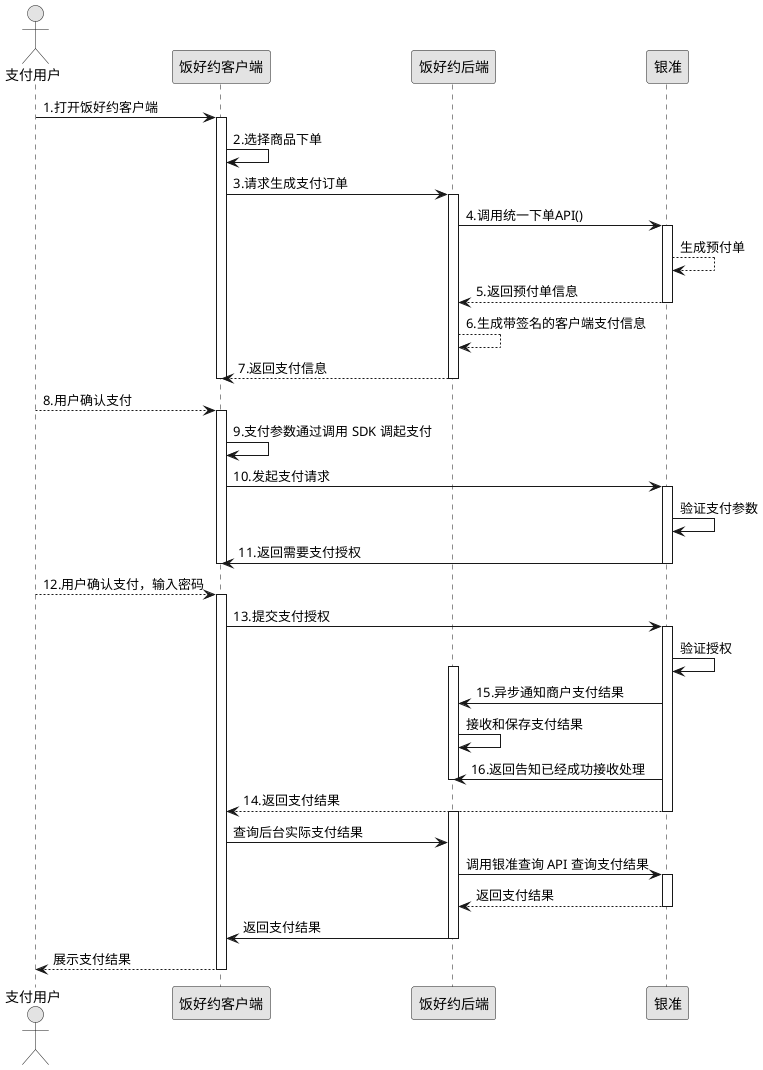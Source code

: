 @startuml
skinparam monochrome true
actor 支付用户
participant "饭好约客户端" as A
participant "饭好约后端" as B
participant "银准" as C
支付用户 -> A: 1.打开饭好约客户端
activate A
A -> A: 2.选择商品下单
A -> B: 3.请求生成支付订单
activate B
B -> C: 4.调用统一下单API()
activate C
C --> C: 生成预付单
C --> B: 5.返回预付单信息
deactivate C
B --> B: 6.生成带签名的客户端支付信息
B --> A: 7.返回支付信息
deactivate B
deactivate A
支付用户 --> A: 8.用户确认支付

activate A
A -> A: 9.支付参数通过调用 SDK 调起支付
A -> C: 10.发起支付请求
activate C
C -> C: 验证支付参数
C -> A: 11.返回需要支付授权
deactivate C
deactivate A

支付用户 --> A: 12.用户确认支付，输入密码
activate A
A -> C: 13.提交支付授权
activate C

C -> C: 验证授权
activate B
C -> B: 15.异步通知商户支付结果
B -> B: 接收和保存支付结果
C -> B: 16.返回告知已经成功接收处理
deactivate B
C --> A: 14.返回支付结果
deactivate C
activate B


A -> B: 查询后台实际支付结果
B -> C: 调用银准查询 API 查询支付结果
activate C
C --> B: 返回支付结果
deactivate C
B -> A: 返回支付结果
deactivate B

A --> 支付用户: 展示支付结果
deactivate A
@enduml